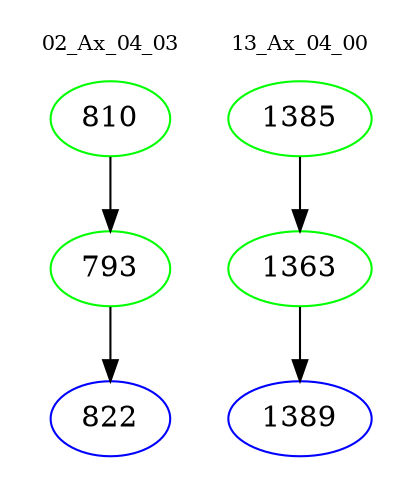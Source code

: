 digraph{
subgraph cluster_0 {
color = white
label = "02_Ax_04_03";
fontsize=10;
T0_810 [label="810", color="green"]
T0_810 -> T0_793 [color="black"]
T0_793 [label="793", color="green"]
T0_793 -> T0_822 [color="black"]
T0_822 [label="822", color="blue"]
}
subgraph cluster_1 {
color = white
label = "13_Ax_04_00";
fontsize=10;
T1_1385 [label="1385", color="green"]
T1_1385 -> T1_1363 [color="black"]
T1_1363 [label="1363", color="green"]
T1_1363 -> T1_1389 [color="black"]
T1_1389 [label="1389", color="blue"]
}
}
